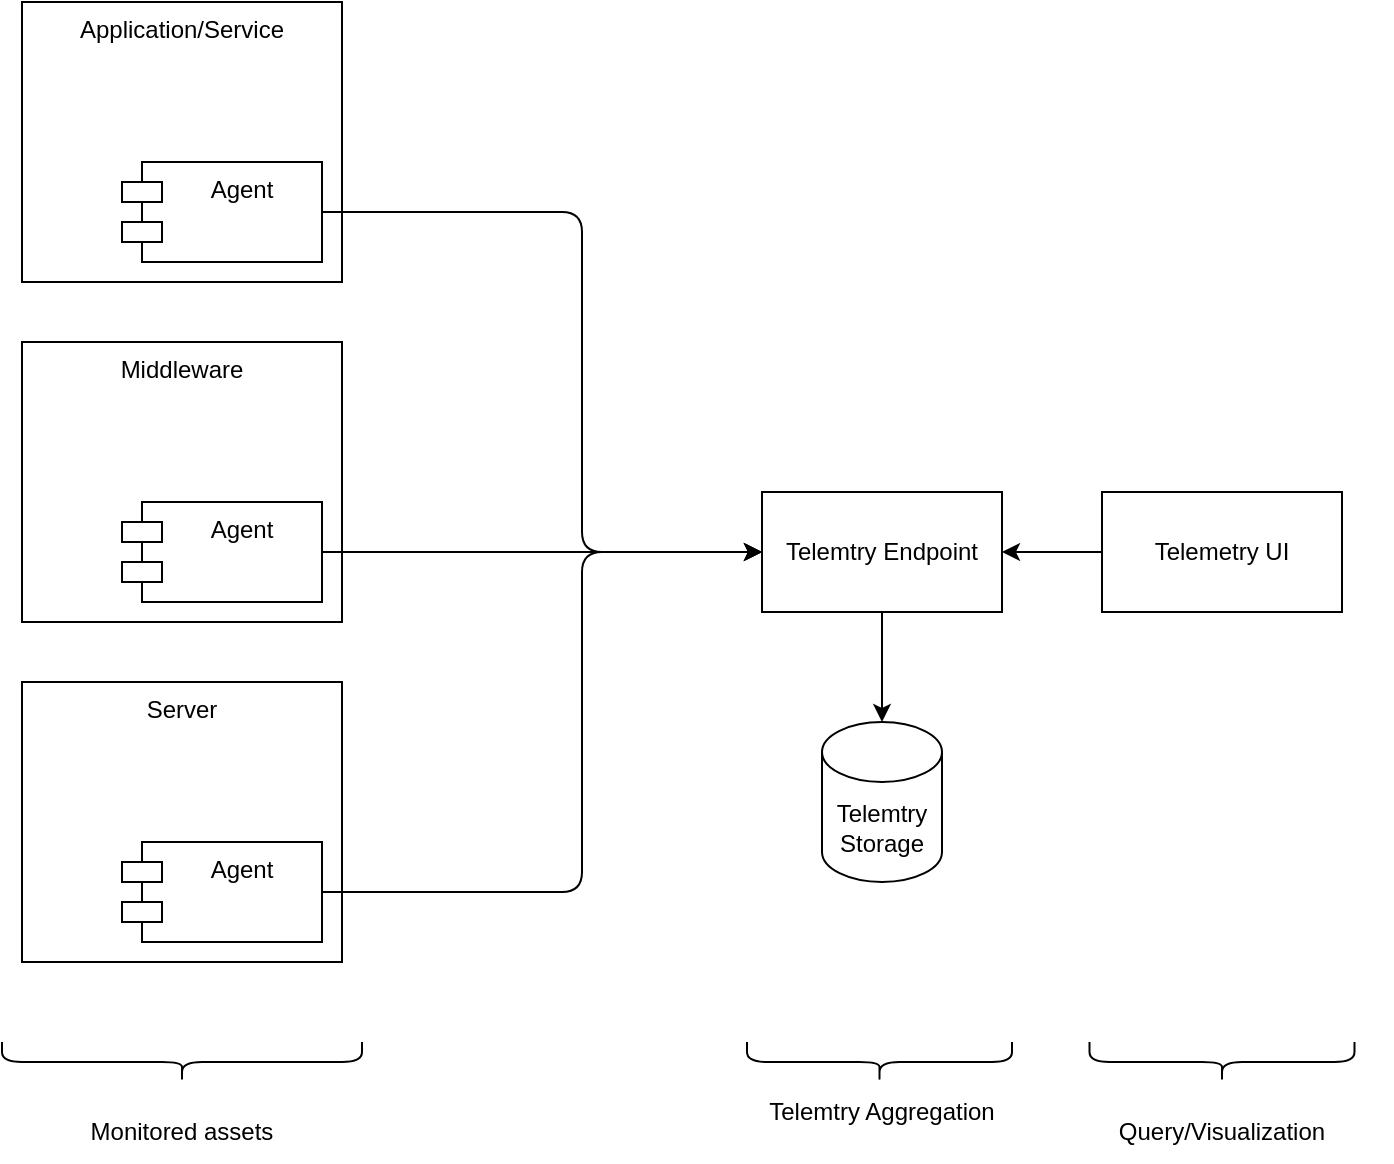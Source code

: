 <mxfile>
    <diagram id="eLf1YcTytpUXePoGHOg8" name="Detailed">
        <mxGraphModel dx="1880" dy="1984" grid="1" gridSize="10" guides="1" tooltips="1" connect="1" arrows="1" fold="1" page="1" pageScale="1" pageWidth="827" pageHeight="1169" math="0" shadow="0">
            <root>
                <mxCell id="0"/>
                <mxCell id="1" parent="0"/>
                <mxCell id="8" value="" style="group" vertex="1" connectable="0" parent="1">
                    <mxGeometry x="120" y="500" width="160" height="140" as="geometry"/>
                </mxCell>
                <mxCell id="4" value="Server" style="rounded=0;whiteSpace=wrap;html=1;verticalAlign=top;" vertex="1" parent="8">
                    <mxGeometry width="160" height="140" as="geometry"/>
                </mxCell>
                <mxCell id="7" value="Agent" style="shape=module;align=left;spacingLeft=20;align=center;verticalAlign=top;" vertex="1" parent="8">
                    <mxGeometry x="50" y="80" width="100" height="50" as="geometry"/>
                </mxCell>
                <mxCell id="9" value="" style="group" vertex="1" connectable="0" parent="1">
                    <mxGeometry x="120" y="330" width="160" height="140" as="geometry"/>
                </mxCell>
                <mxCell id="3" value="Middleware" style="rounded=0;whiteSpace=wrap;html=1;verticalAlign=top;" vertex="1" parent="9">
                    <mxGeometry width="160" height="140" as="geometry"/>
                </mxCell>
                <mxCell id="6" value="Agent" style="shape=module;align=left;spacingLeft=20;align=center;verticalAlign=top;" vertex="1" parent="9">
                    <mxGeometry x="50" y="80" width="100" height="50" as="geometry"/>
                </mxCell>
                <mxCell id="10" value="" style="group" vertex="1" connectable="0" parent="1">
                    <mxGeometry x="120" y="160" width="160" height="140" as="geometry"/>
                </mxCell>
                <mxCell id="2" value="Application/Service" style="rounded=0;whiteSpace=wrap;html=1;verticalAlign=top;" vertex="1" parent="10">
                    <mxGeometry width="160" height="140" as="geometry"/>
                </mxCell>
                <mxCell id="5" value="Agent" style="shape=module;align=left;spacingLeft=20;align=center;verticalAlign=top;" vertex="1" parent="10">
                    <mxGeometry x="50" y="80" width="100" height="50" as="geometry"/>
                </mxCell>
                <mxCell id="14" style="edgeStyle=none;html=1;entryX=0.5;entryY=0;entryDx=0;entryDy=0;entryPerimeter=0;" edge="1" parent="1" source="11" target="13">
                    <mxGeometry relative="1" as="geometry"/>
                </mxCell>
                <mxCell id="11" value="Telemtry Endpoint" style="rounded=0;whiteSpace=wrap;html=1;" vertex="1" parent="1">
                    <mxGeometry x="490" y="405" width="120" height="60" as="geometry"/>
                </mxCell>
                <mxCell id="13" value="Telemtry Storage" style="shape=cylinder3;whiteSpace=wrap;html=1;boundedLbl=1;backgroundOutline=1;size=15;" vertex="1" parent="1">
                    <mxGeometry x="520" y="520" width="60" height="80" as="geometry"/>
                </mxCell>
                <mxCell id="15" style="edgeStyle=none;html=1;entryX=0;entryY=0.5;entryDx=0;entryDy=0;" edge="1" parent="1" source="5" target="11">
                    <mxGeometry relative="1" as="geometry">
                        <Array as="points">
                            <mxPoint x="400" y="265"/>
                            <mxPoint x="400" y="435"/>
                        </Array>
                    </mxGeometry>
                </mxCell>
                <mxCell id="16" style="edgeStyle=none;html=1;entryX=0;entryY=0.5;entryDx=0;entryDy=0;" edge="1" parent="1" source="6" target="11">
                    <mxGeometry relative="1" as="geometry"/>
                </mxCell>
                <mxCell id="17" style="edgeStyle=none;html=1;entryX=0;entryY=0.5;entryDx=0;entryDy=0;" edge="1" parent="1" source="7" target="11">
                    <mxGeometry relative="1" as="geometry">
                        <Array as="points">
                            <mxPoint x="400" y="605"/>
                            <mxPoint x="400" y="435"/>
                        </Array>
                    </mxGeometry>
                </mxCell>
                <mxCell id="19" style="edgeStyle=none;html=1;entryX=1;entryY=0.5;entryDx=0;entryDy=0;" edge="1" parent="1" source="18" target="11">
                    <mxGeometry relative="1" as="geometry"/>
                </mxCell>
                <mxCell id="18" value="Telemetry UI" style="rounded=0;whiteSpace=wrap;html=1;" vertex="1" parent="1">
                    <mxGeometry x="660" y="405" width="120" height="60" as="geometry"/>
                </mxCell>
                <mxCell id="20" value="" style="shape=curlyBracket;whiteSpace=wrap;html=1;rounded=1;flipH=1;rotation=90;" vertex="1" parent="1">
                    <mxGeometry x="190" y="600" width="20" height="180" as="geometry"/>
                </mxCell>
                <mxCell id="21" value="Monitored assets" style="text;html=1;strokeColor=none;fillColor=none;align=center;verticalAlign=middle;whiteSpace=wrap;rounded=0;" vertex="1" parent="1">
                    <mxGeometry x="140" y="710" width="120" height="30" as="geometry"/>
                </mxCell>
                <mxCell id="22" value="" style="shape=curlyBracket;whiteSpace=wrap;html=1;rounded=1;flipH=1;rotation=90;" vertex="1" parent="1">
                    <mxGeometry x="538.75" y="623.75" width="20" height="132.5" as="geometry"/>
                </mxCell>
                <mxCell id="23" value="Telemtry Aggregation" style="text;html=1;strokeColor=none;fillColor=none;align=center;verticalAlign=middle;whiteSpace=wrap;rounded=0;" vertex="1" parent="1">
                    <mxGeometry x="465" y="700" width="170" height="30" as="geometry"/>
                </mxCell>
                <mxCell id="24" value="" style="shape=curlyBracket;whiteSpace=wrap;html=1;rounded=1;flipH=1;rotation=90;" vertex="1" parent="1">
                    <mxGeometry x="710" y="623.75" width="20" height="132.5" as="geometry"/>
                </mxCell>
                <mxCell id="25" value="Query/Visualization" style="text;html=1;strokeColor=none;fillColor=none;align=center;verticalAlign=middle;whiteSpace=wrap;rounded=0;" vertex="1" parent="1">
                    <mxGeometry x="635" y="710" width="170" height="30" as="geometry"/>
                </mxCell>
            </root>
        </mxGraphModel>
    </diagram>
    <diagram id="XQy5I_RAmhHj6AwEORgt" name="Overview">
        <mxGraphModel dx="1880" dy="1984" grid="1" gridSize="10" guides="1" tooltips="1" connect="1" arrows="1" fold="1" page="1" pageScale="1" pageWidth="827" pageHeight="1169" math="0" shadow="0">
            <root>
                <mxCell id="dNIRrPCRxZD0Elblk-Zp-0"/>
                <mxCell id="dNIRrPCRxZD0Elblk-Zp-1" parent="dNIRrPCRxZD0Elblk-Zp-0"/>
                <mxCell id="SZbZZBHdqGJB-U5udt-8-1" value="Telemetry Server" style="rounded=0;whiteSpace=wrap;html=1;" vertex="1" parent="dNIRrPCRxZD0Elblk-Zp-1">
                    <mxGeometry x="340" y="460" width="120" height="60" as="geometry"/>
                </mxCell>
                <mxCell id="SZbZZBHdqGJB-U5udt-8-5" value="push" style="edgeStyle=none;html=1;entryX=0;entryY=0.5;entryDx=0;entryDy=0;" edge="1" parent="dNIRrPCRxZD0Elblk-Zp-1" source="SZbZZBHdqGJB-U5udt-8-2" target="SZbZZBHdqGJB-U5udt-8-1">
                    <mxGeometry relative="1" as="geometry"/>
                </mxCell>
                <mxCell id="SZbZZBHdqGJB-U5udt-8-2" value="Source" style="rounded=0;whiteSpace=wrap;html=1;" vertex="1" parent="dNIRrPCRxZD0Elblk-Zp-1">
                    <mxGeometry x="110" y="460" width="120" height="60" as="geometry"/>
                </mxCell>
            </root>
        </mxGraphModel>
    </diagram>
</mxfile>